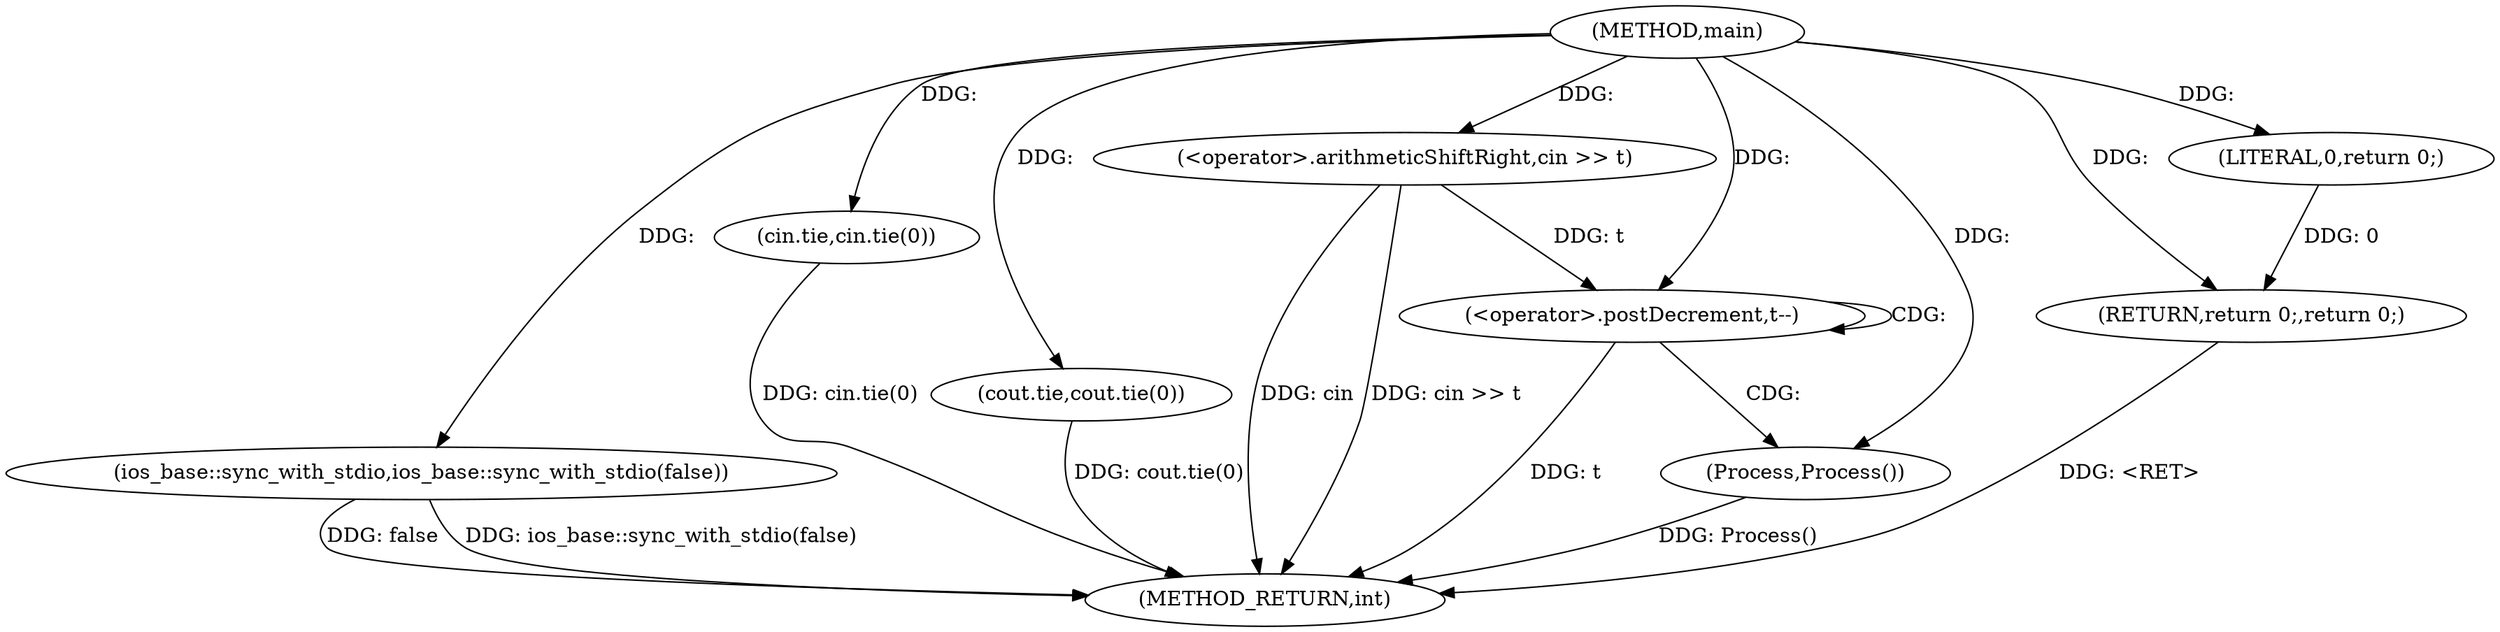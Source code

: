digraph "main" {  
"1000507" [label = "(METHOD,main)" ]
"1000525" [label = "(METHOD_RETURN,int)" ]
"1000509" [label = "(ios_base::sync_with_stdio,ios_base::sync_with_stdio(false))" ]
"1000511" [label = "(cin.tie,cin.tie(0))" ]
"1000513" [label = "(cout.tie,cout.tie(0))" ]
"1000516" [label = "(<operator>.arithmeticShiftRight,cin >> t)" ]
"1000523" [label = "(RETURN,return 0;,return 0;)" ]
"1000520" [label = "(<operator>.postDecrement,t--)" ]
"1000522" [label = "(Process,Process())" ]
"1000524" [label = "(LITERAL,0,return 0;)" ]
  "1000509" -> "1000525"  [ label = "DDG: ios_base::sync_with_stdio(false)"] 
  "1000511" -> "1000525"  [ label = "DDG: cin.tie(0)"] 
  "1000513" -> "1000525"  [ label = "DDG: cout.tie(0)"] 
  "1000516" -> "1000525"  [ label = "DDG: cin >> t"] 
  "1000520" -> "1000525"  [ label = "DDG: t"] 
  "1000522" -> "1000525"  [ label = "DDG: Process()"] 
  "1000523" -> "1000525"  [ label = "DDG: <RET>"] 
  "1000516" -> "1000525"  [ label = "DDG: cin"] 
  "1000509" -> "1000525"  [ label = "DDG: false"] 
  "1000524" -> "1000523"  [ label = "DDG: 0"] 
  "1000507" -> "1000523"  [ label = "DDG: "] 
  "1000507" -> "1000509"  [ label = "DDG: "] 
  "1000507" -> "1000511"  [ label = "DDG: "] 
  "1000507" -> "1000513"  [ label = "DDG: "] 
  "1000507" -> "1000516"  [ label = "DDG: "] 
  "1000507" -> "1000522"  [ label = "DDG: "] 
  "1000507" -> "1000524"  [ label = "DDG: "] 
  "1000516" -> "1000520"  [ label = "DDG: t"] 
  "1000507" -> "1000520"  [ label = "DDG: "] 
  "1000520" -> "1000520"  [ label = "CDG: "] 
  "1000520" -> "1000522"  [ label = "CDG: "] 
}
